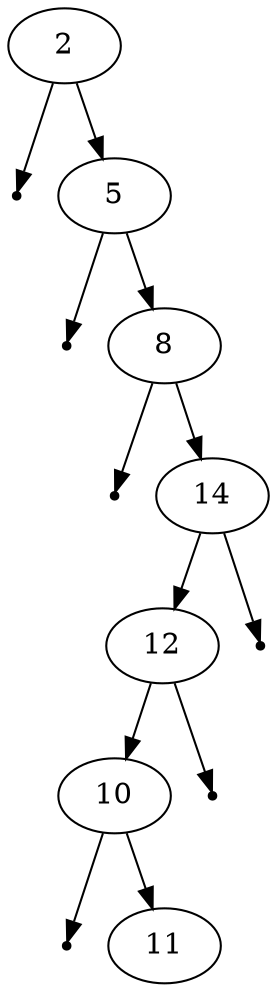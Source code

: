 digraph G{
	2;
	null269291249 [shape=point];
	2 -> null269291249;
	2 -> 5;
	null813926477 [shape=point];
	5 -> null813926477;
	5 -> 8;
	null427748988 [shape=point];
	8 -> null427748988;
	8 -> 14;
	14 -> 12;
	12 -> 10;
	null88113117 [shape=point];
	10 -> null88113117;
	10 -> 11;
	null523694792 [shape=point];
	12 -> null523694792;
	null933347644 [shape=point];
	14 -> null933347644;
}
